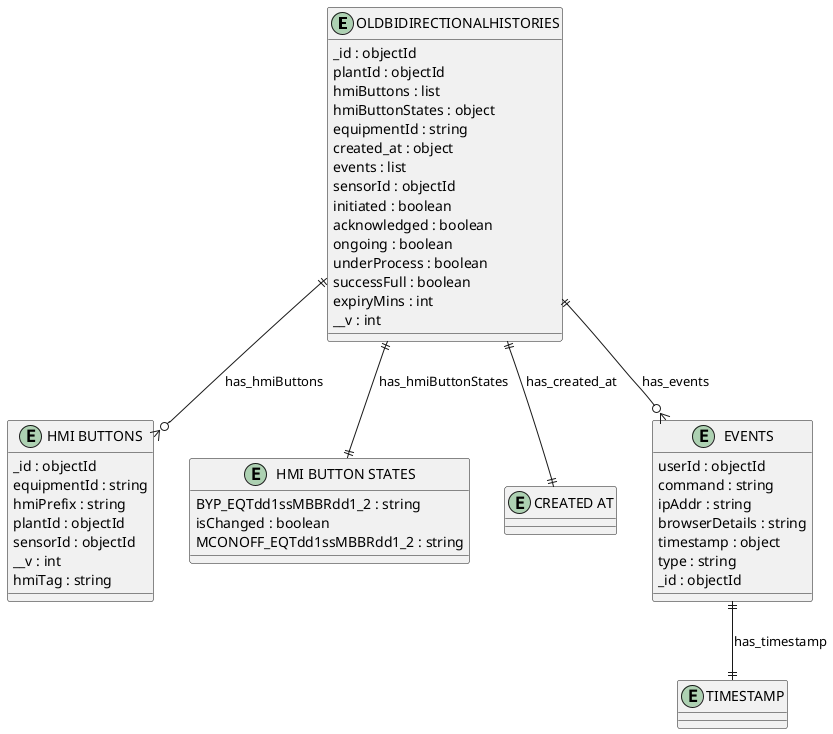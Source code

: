 @startuml OLDBIDIRECTIONALHISTORIES_Diagram

entity "OLDBIDIRECTIONALHISTORIES" as OLDBIDIRECTIONALHISTORIES {
  _id : objectId
  plantId : objectId
  hmiButtons : list
  hmiButtonStates : object
  equipmentId : string
  created_at : object
  events : list
  sensorId : objectId
  initiated : boolean
  acknowledged : boolean
  ongoing : boolean
  underProcess : boolean
  successFull : boolean
  expiryMins : int
  __v : int
}

entity "HMI BUTTONS" as HMI_BUTTONS {
  _id : objectId
  equipmentId : string
  hmiPrefix : string
  plantId : objectId
  sensorId : objectId
  __v : int
  hmiTag : string
}

entity "HMI BUTTON STATES" as HMI_BUTTON_STATES {
  BYP_EQTdd1ssMBBRdd1_2 : string
  isChanged : boolean
  MCONOFF_EQTdd1ssMBBRdd1_2 : string
}

entity "CREATED AT" as CREATED_AT {
}

entity "EVENTS" as EVENTS {
  userId : objectId
  command : string
  ipAddr : string
  browserDetails : string
  timestamp : object
  type : string
  _id : objectId
}

entity "TIMESTAMP" as TIMESTAMP {
}

' // Relationships
OLDBIDIRECTIONALHISTORIES ||--o{ HMI_BUTTONS : has_hmiButtons
OLDBIDIRECTIONALHISTORIES ||--|| HMI_BUTTON_STATES : has_hmiButtonStates
OLDBIDIRECTIONALHISTORIES ||--|| CREATED_AT : has_created_at
OLDBIDIRECTIONALHISTORIES ||--o{ EVENTS : has_events
EVENTS ||--|| TIMESTAMP : has_timestamp
@enduml